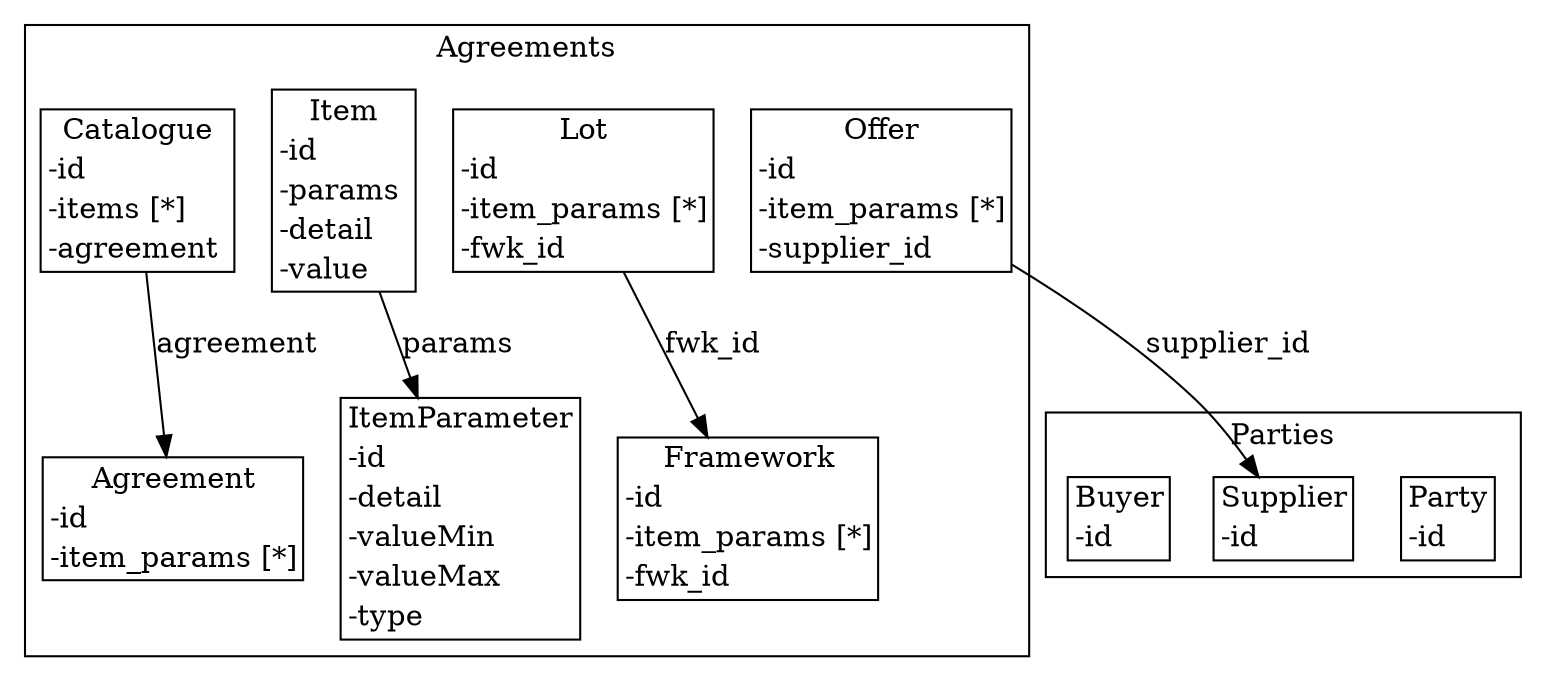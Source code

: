 strict digraph {
subgraph cluster_Agreements {
node [shape=plaintext margin=0];
label=Agreements;
"ItemParameter" [label=<<table BORDER="1" CELLBORDER="0" CELLSPACING="0"><TH><TD>ItemParameter</TD></TH><TR><TD ALIGN="LEFT">-id </TD></TR><TR><TD ALIGN="LEFT">-detail </TD></TR><TR><TD ALIGN="LEFT">-valueMin </TD></TR><TR><TD ALIGN="LEFT">-valueMax </TD></TR><TR><TD ALIGN="LEFT">-type </TD></TR></table>>];
"Agreement" [label=<<table BORDER="1" CELLBORDER="0" CELLSPACING="0"><TH><TD>Agreement</TD></TH><TR><TD ALIGN="LEFT">-id </TD></TR><TR><TD ALIGN="LEFT">-item_params [*]</TD></TR></table>>];
"Framework" [label=<<table BORDER="1" CELLBORDER="0" CELLSPACING="0"><TH><TD>Framework</TD></TH><TR><TD ALIGN="LEFT">-id </TD></TR><TR><TD ALIGN="LEFT">-item_params [*]</TD></TR><TR><TD ALIGN="LEFT">-fwk_id </TD></TR></table>>];
"Lot" [label=<<table BORDER="1" CELLBORDER="0" CELLSPACING="0"><TH><TD>Lot</TD></TH><TR><TD ALIGN="LEFT">-id </TD></TR><TR><TD ALIGN="LEFT">-item_params [*]</TD></TR><TR><TD ALIGN="LEFT">-fwk_id </TD></TR></table>>];
"Item" [label=<<table BORDER="1" CELLBORDER="0" CELLSPACING="0"><TH><TD>Item</TD></TH><TR><TD ALIGN="LEFT">-id </TD></TR><TR><TD ALIGN="LEFT">-params </TD></TR><TR><TD ALIGN="LEFT">-detail </TD></TR><TR><TD ALIGN="LEFT">-value </TD></TR></table>>];
"Catalogue" [label=<<table BORDER="1" CELLBORDER="0" CELLSPACING="0"><TH><TD>Catalogue</TD></TH><TR><TD ALIGN="LEFT">-id </TD></TR><TR><TD ALIGN="LEFT">-items [*]</TD></TR><TR><TD ALIGN="LEFT">-agreement </TD></TR></table>>];
"Offer" [label=<<table BORDER="1" CELLBORDER="0" CELLSPACING="0"><TH><TD>Offer</TD></TH><TR><TD ALIGN="LEFT">-id </TD></TR><TR><TD ALIGN="LEFT">-item_params [*]</TD></TR><TR><TD ALIGN="LEFT">-supplier_id </TD></TR></table>>];
}
subgraph cluster_Parties {
node [shape=plaintext margin=0];
label=Parties;
"Party" [label=<<table BORDER="1" CELLBORDER="0" CELLSPACING="0"><TH><TD>Party</TD></TH><TR><TD ALIGN="LEFT">-id </TD></TR></table>>];
"Supplier" [label=<<table BORDER="1" CELLBORDER="0" CELLSPACING="0"><TH><TD>Supplier</TD></TH><TR><TD ALIGN="LEFT">-id </TD></TR></table>>];
"Buyer" [label=<<table BORDER="1" CELLBORDER="0" CELLSPACING="0"><TH><TD>Buyer</TD></TH><TR><TD ALIGN="LEFT">-id </TD></TR></table>>];
}
"Lot" -> "Framework" [label=fwk_id];
"Item" -> "ItemParameter" [label=params];
"Catalogue" -> "Agreement" [label=agreement];
"Offer" -> "Supplier" [label=supplier_id];
}
